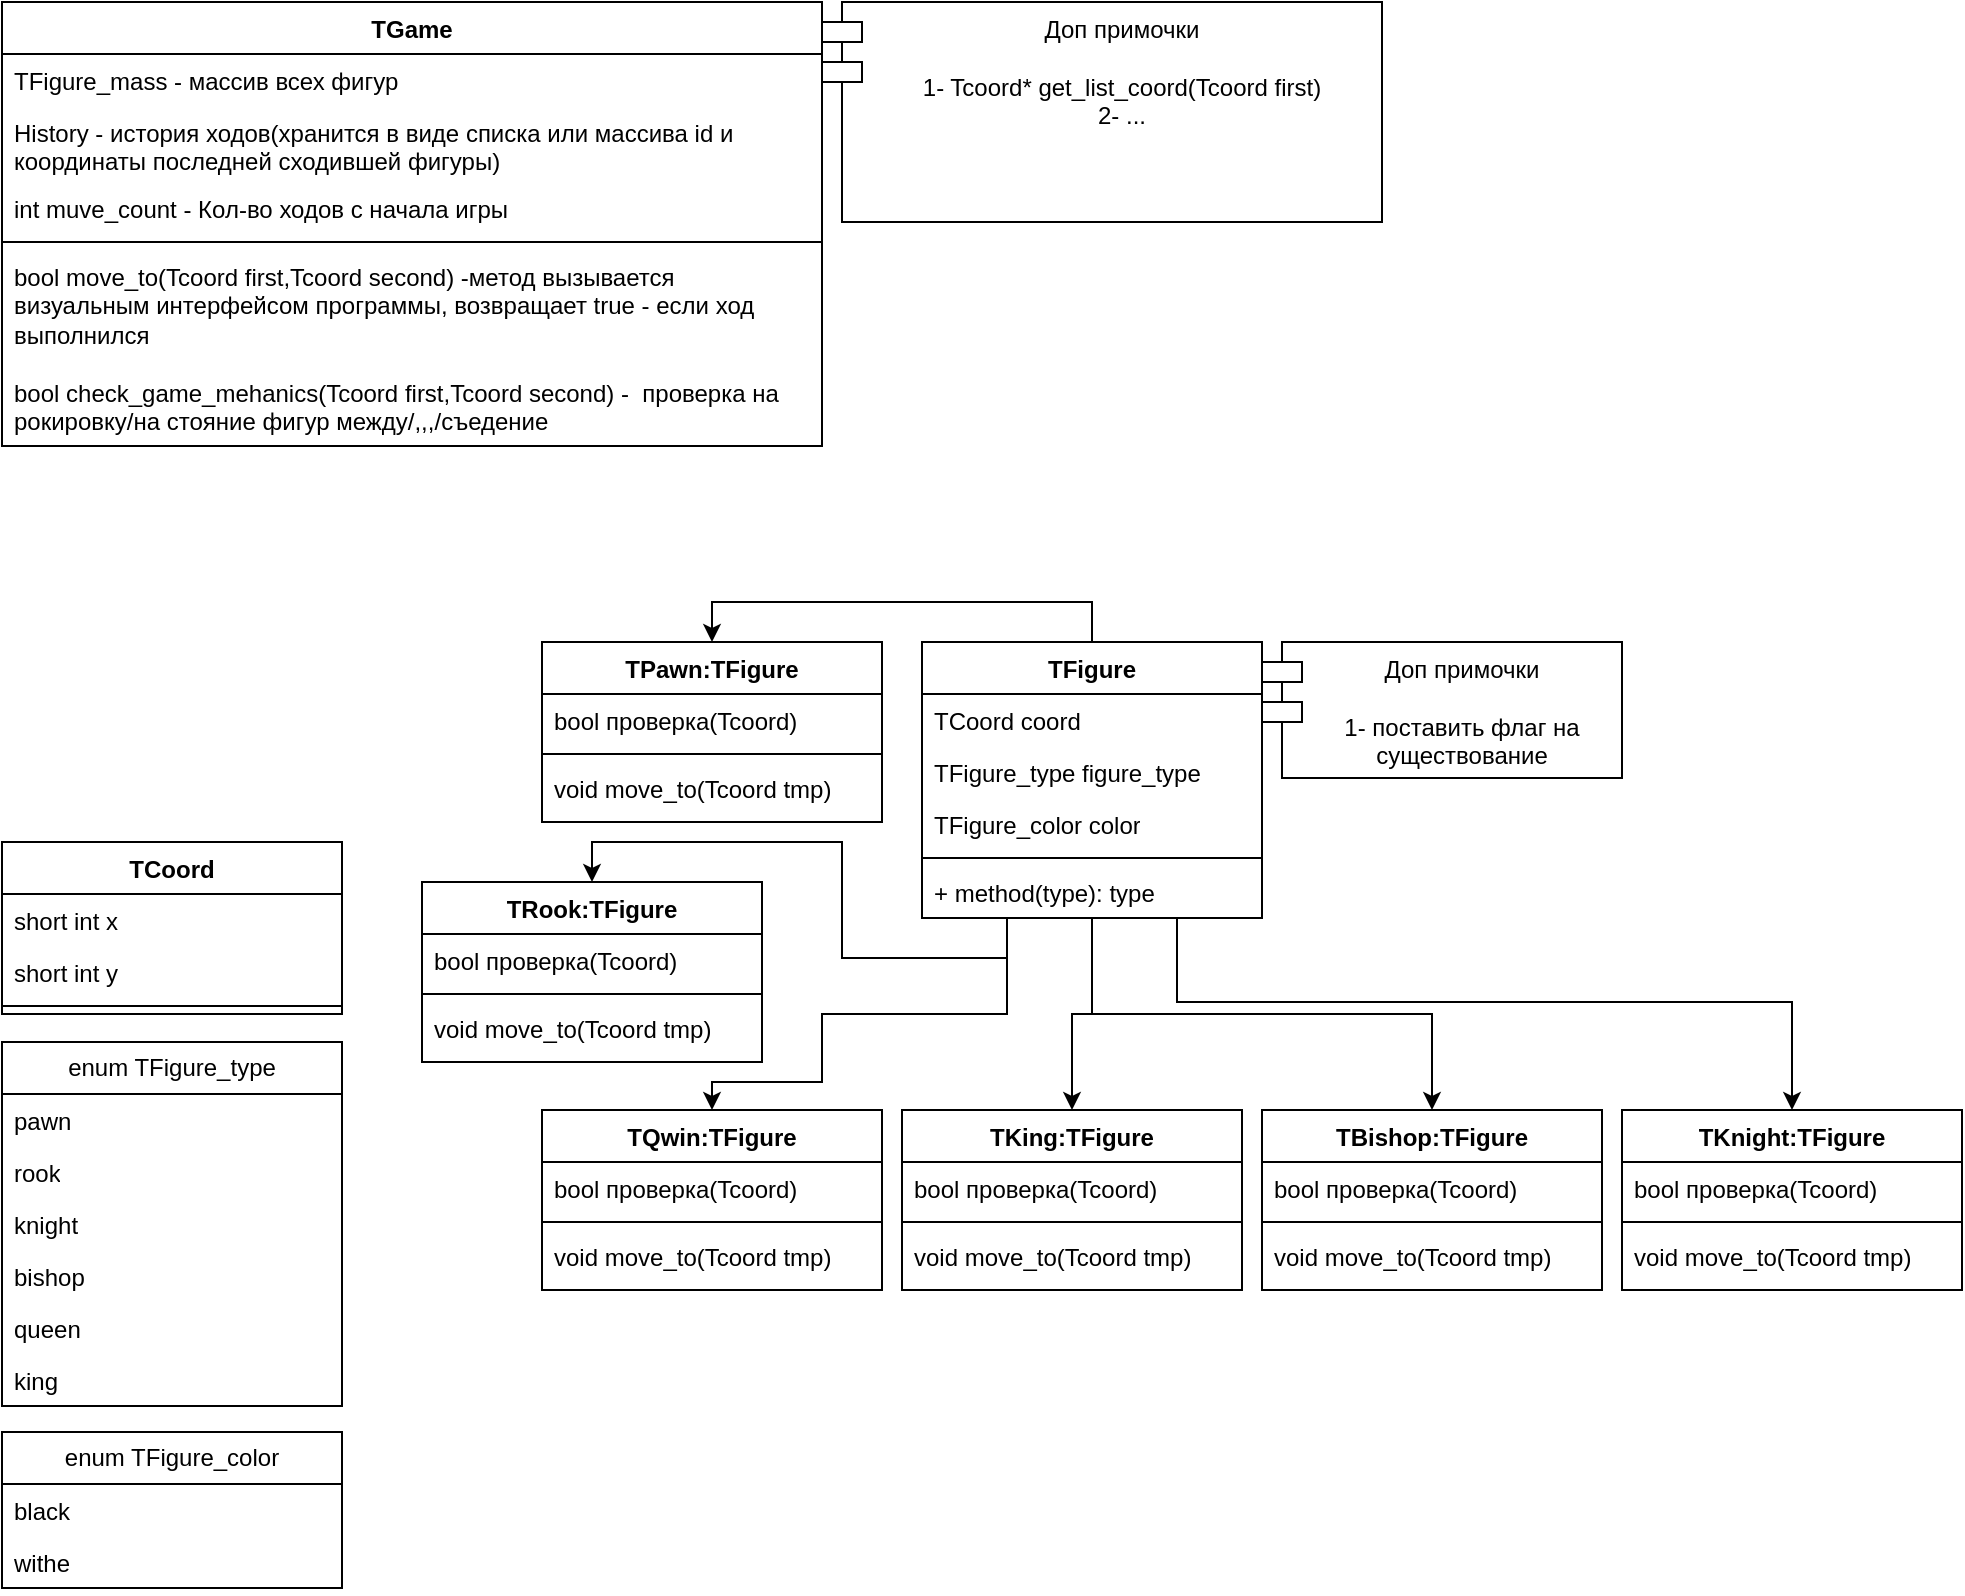 <mxfile version="21.2.7" type="device">
  <diagram id="C5RBs43oDa-KdzZeNtuy" name="Page-1">
    <mxGraphModel dx="1221" dy="769" grid="1" gridSize="10" guides="1" tooltips="1" connect="1" arrows="1" fold="1" page="1" pageScale="1" pageWidth="827" pageHeight="1169" math="0" shadow="0">
      <root>
        <mxCell id="WIyWlLk6GJQsqaUBKTNV-0" />
        <mxCell id="WIyWlLk6GJQsqaUBKTNV-1" parent="WIyWlLk6GJQsqaUBKTNV-0" />
        <mxCell id="NN5oLhqqOg3js0FH4hiB-0" value="TGame" style="swimlane;fontStyle=1;align=center;verticalAlign=top;childLayout=stackLayout;horizontal=1;startSize=26;horizontalStack=0;resizeParent=1;resizeParentMax=0;resizeLast=0;collapsible=1;marginBottom=0;whiteSpace=wrap;html=1;" parent="WIyWlLk6GJQsqaUBKTNV-1" vertex="1">
          <mxGeometry x="10" y="70" width="410" height="222" as="geometry" />
        </mxCell>
        <mxCell id="NN5oLhqqOg3js0FH4hiB-1" value="TFigure_mass - массив всех фигур" style="text;strokeColor=none;fillColor=none;align=left;verticalAlign=top;spacingLeft=4;spacingRight=4;overflow=hidden;rotatable=0;points=[[0,0.5],[1,0.5]];portConstraint=eastwest;whiteSpace=wrap;html=1;" parent="NN5oLhqqOg3js0FH4hiB-0" vertex="1">
          <mxGeometry y="26" width="410" height="26" as="geometry" />
        </mxCell>
        <mxCell id="NN5oLhqqOg3js0FH4hiB-43" value="History - история ходов(хранится в виде списка или массива id и координаты последней сходившей фигуры)" style="text;strokeColor=none;fillColor=none;align=left;verticalAlign=top;spacingLeft=4;spacingRight=4;overflow=hidden;rotatable=0;points=[[0,0.5],[1,0.5]];portConstraint=eastwest;whiteSpace=wrap;html=1;" parent="NN5oLhqqOg3js0FH4hiB-0" vertex="1">
          <mxGeometry y="52" width="410" height="38" as="geometry" />
        </mxCell>
        <mxCell id="NN5oLhqqOg3js0FH4hiB-44" value="int muve_count - Кол-во ходов с начала игры" style="text;strokeColor=none;fillColor=none;align=left;verticalAlign=top;spacingLeft=4;spacingRight=4;overflow=hidden;rotatable=0;points=[[0,0.5],[1,0.5]];portConstraint=eastwest;whiteSpace=wrap;html=1;" parent="NN5oLhqqOg3js0FH4hiB-0" vertex="1">
          <mxGeometry y="90" width="410" height="26" as="geometry" />
        </mxCell>
        <mxCell id="NN5oLhqqOg3js0FH4hiB-2" value="" style="line;strokeWidth=1;fillColor=none;align=left;verticalAlign=middle;spacingTop=-1;spacingLeft=3;spacingRight=3;rotatable=0;labelPosition=right;points=[];portConstraint=eastwest;strokeColor=inherit;" parent="NN5oLhqqOg3js0FH4hiB-0" vertex="1">
          <mxGeometry y="116" width="410" height="8" as="geometry" />
        </mxCell>
        <mxCell id="NN5oLhqqOg3js0FH4hiB-3" value="bool move_to(Tcoord first,Tcoord second) -метод вызывается визуальным интерфейсом программы, возвращает true - если ход выполнился" style="text;strokeColor=none;fillColor=none;align=left;verticalAlign=top;spacingLeft=4;spacingRight=4;overflow=hidden;rotatable=0;points=[[0,0.5],[1,0.5]];portConstraint=eastwest;whiteSpace=wrap;html=1;" parent="NN5oLhqqOg3js0FH4hiB-0" vertex="1">
          <mxGeometry y="124" width="410" height="58" as="geometry" />
        </mxCell>
        <mxCell id="NN5oLhqqOg3js0FH4hiB-46" value="bool check_game_mehanics(Tcoord first,Tcoord second) -&amp;nbsp; проверка на рокировку/на стояние фигур между/,,,/съедение" style="text;strokeColor=none;fillColor=none;align=left;verticalAlign=top;spacingLeft=4;spacingRight=4;overflow=hidden;rotatable=0;points=[[0,0.5],[1,0.5]];portConstraint=eastwest;whiteSpace=wrap;html=1;" parent="NN5oLhqqOg3js0FH4hiB-0" vertex="1">
          <mxGeometry y="182" width="410" height="40" as="geometry" />
        </mxCell>
        <mxCell id="NN5oLhqqOg3js0FH4hiB-12" style="edgeStyle=orthogonalEdgeStyle;rounded=0;orthogonalLoop=1;jettySize=auto;html=1;exitX=0.5;exitY=0;exitDx=0;exitDy=0;entryX=0.5;entryY=0;entryDx=0;entryDy=0;" parent="WIyWlLk6GJQsqaUBKTNV-1" source="NN5oLhqqOg3js0FH4hiB-4" target="NN5oLhqqOg3js0FH4hiB-8" edge="1">
          <mxGeometry relative="1" as="geometry" />
        </mxCell>
        <mxCell id="aWnwcgQ7jEvLy5NgjY21-14" style="edgeStyle=orthogonalEdgeStyle;rounded=0;orthogonalLoop=1;jettySize=auto;html=1;exitX=0.25;exitY=1;exitDx=0;exitDy=0;entryX=0.5;entryY=0;entryDx=0;entryDy=0;" parent="WIyWlLk6GJQsqaUBKTNV-1" source="NN5oLhqqOg3js0FH4hiB-4" target="aWnwcgQ7jEvLy5NgjY21-9" edge="1">
          <mxGeometry relative="1" as="geometry" />
        </mxCell>
        <mxCell id="aWnwcgQ7jEvLy5NgjY21-15" style="edgeStyle=orthogonalEdgeStyle;rounded=0;orthogonalLoop=1;jettySize=auto;html=1;exitX=0.25;exitY=1;exitDx=0;exitDy=0;entryX=0.5;entryY=0;entryDx=0;entryDy=0;" parent="WIyWlLk6GJQsqaUBKTNV-1" source="NN5oLhqqOg3js0FH4hiB-4" target="NN5oLhqqOg3js0FH4hiB-57" edge="1">
          <mxGeometry relative="1" as="geometry">
            <Array as="points">
              <mxPoint x="513" y="576" />
              <mxPoint x="420" y="576" />
              <mxPoint x="420" y="610" />
              <mxPoint x="365" y="610" />
            </Array>
          </mxGeometry>
        </mxCell>
        <mxCell id="aWnwcgQ7jEvLy5NgjY21-16" style="edgeStyle=orthogonalEdgeStyle;rounded=0;orthogonalLoop=1;jettySize=auto;html=1;exitX=0.5;exitY=1;exitDx=0;exitDy=0;entryX=0.5;entryY=0;entryDx=0;entryDy=0;" parent="WIyWlLk6GJQsqaUBKTNV-1" source="NN5oLhqqOg3js0FH4hiB-4" target="NN5oLhqqOg3js0FH4hiB-53" edge="1">
          <mxGeometry relative="1" as="geometry" />
        </mxCell>
        <mxCell id="aWnwcgQ7jEvLy5NgjY21-17" style="edgeStyle=orthogonalEdgeStyle;rounded=0;orthogonalLoop=1;jettySize=auto;html=1;exitX=0.75;exitY=1;exitDx=0;exitDy=0;" parent="WIyWlLk6GJQsqaUBKTNV-1" source="NN5oLhqqOg3js0FH4hiB-4" target="aWnwcgQ7jEvLy5NgjY21-5" edge="1">
          <mxGeometry relative="1" as="geometry">
            <Array as="points">
              <mxPoint x="598" y="570" />
              <mxPoint x="905" y="570" />
            </Array>
          </mxGeometry>
        </mxCell>
        <mxCell id="aWnwcgQ7jEvLy5NgjY21-18" style="edgeStyle=orthogonalEdgeStyle;rounded=0;orthogonalLoop=1;jettySize=auto;html=1;exitX=0.5;exitY=1;exitDx=0;exitDy=0;" parent="WIyWlLk6GJQsqaUBKTNV-1" source="NN5oLhqqOg3js0FH4hiB-4" target="aWnwcgQ7jEvLy5NgjY21-1" edge="1">
          <mxGeometry relative="1" as="geometry" />
        </mxCell>
        <mxCell id="NN5oLhqqOg3js0FH4hiB-4" value="TFigure" style="swimlane;fontStyle=1;align=center;verticalAlign=top;childLayout=stackLayout;horizontal=1;startSize=26;horizontalStack=0;resizeParent=1;resizeParentMax=0;resizeLast=0;collapsible=1;marginBottom=0;whiteSpace=wrap;html=1;" parent="WIyWlLk6GJQsqaUBKTNV-1" vertex="1">
          <mxGeometry x="470" y="390" width="170" height="138" as="geometry" />
        </mxCell>
        <mxCell id="NN5oLhqqOg3js0FH4hiB-5" value="TCoord coord" style="text;strokeColor=none;fillColor=none;align=left;verticalAlign=top;spacingLeft=4;spacingRight=4;overflow=hidden;rotatable=0;points=[[0,0.5],[1,0.5]];portConstraint=eastwest;whiteSpace=wrap;html=1;" parent="NN5oLhqqOg3js0FH4hiB-4" vertex="1">
          <mxGeometry y="26" width="170" height="26" as="geometry" />
        </mxCell>
        <mxCell id="NN5oLhqqOg3js0FH4hiB-28" value="TFigure_type figure_type" style="text;strokeColor=none;fillColor=none;align=left;verticalAlign=top;spacingLeft=4;spacingRight=4;overflow=hidden;rotatable=0;points=[[0,0.5],[1,0.5]];portConstraint=eastwest;whiteSpace=wrap;html=1;" parent="NN5oLhqqOg3js0FH4hiB-4" vertex="1">
          <mxGeometry y="52" width="170" height="26" as="geometry" />
        </mxCell>
        <mxCell id="NN5oLhqqOg3js0FH4hiB-33" value="TFigure_color color" style="text;strokeColor=none;fillColor=none;align=left;verticalAlign=top;spacingLeft=4;spacingRight=4;overflow=hidden;rotatable=0;points=[[0,0.5],[1,0.5]];portConstraint=eastwest;whiteSpace=wrap;html=1;" parent="NN5oLhqqOg3js0FH4hiB-4" vertex="1">
          <mxGeometry y="78" width="170" height="26" as="geometry" />
        </mxCell>
        <mxCell id="NN5oLhqqOg3js0FH4hiB-6" value="" style="line;strokeWidth=1;fillColor=none;align=left;verticalAlign=middle;spacingTop=-1;spacingLeft=3;spacingRight=3;rotatable=0;labelPosition=right;points=[];portConstraint=eastwest;strokeColor=inherit;" parent="NN5oLhqqOg3js0FH4hiB-4" vertex="1">
          <mxGeometry y="104" width="170" height="8" as="geometry" />
        </mxCell>
        <mxCell id="NN5oLhqqOg3js0FH4hiB-7" value="+ method(type): type" style="text;strokeColor=none;fillColor=none;align=left;verticalAlign=top;spacingLeft=4;spacingRight=4;overflow=hidden;rotatable=0;points=[[0,0.5],[1,0.5]];portConstraint=eastwest;whiteSpace=wrap;html=1;" parent="NN5oLhqqOg3js0FH4hiB-4" vertex="1">
          <mxGeometry y="112" width="170" height="26" as="geometry" />
        </mxCell>
        <mxCell id="NN5oLhqqOg3js0FH4hiB-8" value="TPawn:TFigure" style="swimlane;fontStyle=1;align=center;verticalAlign=top;childLayout=stackLayout;horizontal=1;startSize=26;horizontalStack=0;resizeParent=1;resizeParentMax=0;resizeLast=0;collapsible=1;marginBottom=0;whiteSpace=wrap;html=1;" parent="WIyWlLk6GJQsqaUBKTNV-1" vertex="1">
          <mxGeometry x="280" y="390" width="170" height="90" as="geometry" />
        </mxCell>
        <mxCell id="NN5oLhqqOg3js0FH4hiB-9" value="bool проверка(Tcoord)" style="text;strokeColor=none;fillColor=none;align=left;verticalAlign=top;spacingLeft=4;spacingRight=4;overflow=hidden;rotatable=0;points=[[0,0.5],[1,0.5]];portConstraint=eastwest;whiteSpace=wrap;html=1;" parent="NN5oLhqqOg3js0FH4hiB-8" vertex="1">
          <mxGeometry y="26" width="170" height="26" as="geometry" />
        </mxCell>
        <mxCell id="NN5oLhqqOg3js0FH4hiB-10" value="" style="line;strokeWidth=1;fillColor=none;align=left;verticalAlign=middle;spacingTop=-1;spacingLeft=3;spacingRight=3;rotatable=0;labelPosition=right;points=[];portConstraint=eastwest;strokeColor=inherit;" parent="NN5oLhqqOg3js0FH4hiB-8" vertex="1">
          <mxGeometry y="52" width="170" height="8" as="geometry" />
        </mxCell>
        <mxCell id="NN5oLhqqOg3js0FH4hiB-11" value="void move_to(Tcoord tmp)" style="text;strokeColor=none;fillColor=none;align=left;verticalAlign=top;spacingLeft=4;spacingRight=4;overflow=hidden;rotatable=0;points=[[0,0.5],[1,0.5]];portConstraint=eastwest;whiteSpace=wrap;html=1;" parent="NN5oLhqqOg3js0FH4hiB-8" vertex="1">
          <mxGeometry y="60" width="170" height="30" as="geometry" />
        </mxCell>
        <mxCell id="NN5oLhqqOg3js0FH4hiB-13" value="TCoord" style="swimlane;fontStyle=1;align=center;verticalAlign=top;childLayout=stackLayout;horizontal=1;startSize=26;horizontalStack=0;resizeParent=1;resizeParentMax=0;resizeLast=0;collapsible=1;marginBottom=0;whiteSpace=wrap;html=1;" parent="WIyWlLk6GJQsqaUBKTNV-1" vertex="1">
          <mxGeometry x="10" y="490" width="170" height="86" as="geometry" />
        </mxCell>
        <mxCell id="NN5oLhqqOg3js0FH4hiB-14" value="short int x" style="text;strokeColor=none;fillColor=none;align=left;verticalAlign=top;spacingLeft=4;spacingRight=4;overflow=hidden;rotatable=0;points=[[0,0.5],[1,0.5]];portConstraint=eastwest;whiteSpace=wrap;html=1;" parent="NN5oLhqqOg3js0FH4hiB-13" vertex="1">
          <mxGeometry y="26" width="170" height="26" as="geometry" />
        </mxCell>
        <mxCell id="NN5oLhqqOg3js0FH4hiB-17" value="short int y" style="text;strokeColor=none;fillColor=none;align=left;verticalAlign=top;spacingLeft=4;spacingRight=4;overflow=hidden;rotatable=0;points=[[0,0.5],[1,0.5]];portConstraint=eastwest;whiteSpace=wrap;html=1;" parent="NN5oLhqqOg3js0FH4hiB-13" vertex="1">
          <mxGeometry y="52" width="170" height="26" as="geometry" />
        </mxCell>
        <mxCell id="NN5oLhqqOg3js0FH4hiB-15" value="" style="line;strokeWidth=1;fillColor=none;align=left;verticalAlign=middle;spacingTop=-1;spacingLeft=3;spacingRight=3;rotatable=0;labelPosition=right;points=[];portConstraint=eastwest;strokeColor=inherit;" parent="NN5oLhqqOg3js0FH4hiB-13" vertex="1">
          <mxGeometry y="78" width="170" height="8" as="geometry" />
        </mxCell>
        <mxCell id="NN5oLhqqOg3js0FH4hiB-21" value="enum TFigure_type" style="swimlane;fontStyle=0;childLayout=stackLayout;horizontal=1;startSize=26;fillColor=none;horizontalStack=0;resizeParent=1;resizeParentMax=0;resizeLast=0;collapsible=1;marginBottom=0;whiteSpace=wrap;html=1;" parent="WIyWlLk6GJQsqaUBKTNV-1" vertex="1">
          <mxGeometry x="10" y="590" width="170" height="182" as="geometry" />
        </mxCell>
        <mxCell id="NN5oLhqqOg3js0FH4hiB-22" value="pawn" style="text;strokeColor=none;fillColor=none;align=left;verticalAlign=top;spacingLeft=4;spacingRight=4;overflow=hidden;rotatable=0;points=[[0,0.5],[1,0.5]];portConstraint=eastwest;whiteSpace=wrap;html=1;" parent="NN5oLhqqOg3js0FH4hiB-21" vertex="1">
          <mxGeometry y="26" width="170" height="26" as="geometry" />
        </mxCell>
        <mxCell id="NN5oLhqqOg3js0FH4hiB-23" value="rook" style="text;strokeColor=none;fillColor=none;align=left;verticalAlign=top;spacingLeft=4;spacingRight=4;overflow=hidden;rotatable=0;points=[[0,0.5],[1,0.5]];portConstraint=eastwest;whiteSpace=wrap;html=1;" parent="NN5oLhqqOg3js0FH4hiB-21" vertex="1">
          <mxGeometry y="52" width="170" height="26" as="geometry" />
        </mxCell>
        <mxCell id="NN5oLhqqOg3js0FH4hiB-24" value="knight" style="text;strokeColor=none;fillColor=none;align=left;verticalAlign=top;spacingLeft=4;spacingRight=4;overflow=hidden;rotatable=0;points=[[0,0.5],[1,0.5]];portConstraint=eastwest;whiteSpace=wrap;html=1;" parent="NN5oLhqqOg3js0FH4hiB-21" vertex="1">
          <mxGeometry y="78" width="170" height="26" as="geometry" />
        </mxCell>
        <mxCell id="NN5oLhqqOg3js0FH4hiB-25" value="bishop" style="text;strokeColor=none;fillColor=none;align=left;verticalAlign=top;spacingLeft=4;spacingRight=4;overflow=hidden;rotatable=0;points=[[0,0.5],[1,0.5]];portConstraint=eastwest;whiteSpace=wrap;html=1;" parent="NN5oLhqqOg3js0FH4hiB-21" vertex="1">
          <mxGeometry y="104" width="170" height="26" as="geometry" />
        </mxCell>
        <mxCell id="NN5oLhqqOg3js0FH4hiB-26" value="queen" style="text;strokeColor=none;fillColor=none;align=left;verticalAlign=top;spacingLeft=4;spacingRight=4;overflow=hidden;rotatable=0;points=[[0,0.5],[1,0.5]];portConstraint=eastwest;whiteSpace=wrap;html=1;" parent="NN5oLhqqOg3js0FH4hiB-21" vertex="1">
          <mxGeometry y="130" width="170" height="26" as="geometry" />
        </mxCell>
        <mxCell id="NN5oLhqqOg3js0FH4hiB-27" value="king" style="text;strokeColor=none;fillColor=none;align=left;verticalAlign=top;spacingLeft=4;spacingRight=4;overflow=hidden;rotatable=0;points=[[0,0.5],[1,0.5]];portConstraint=eastwest;whiteSpace=wrap;html=1;" parent="NN5oLhqqOg3js0FH4hiB-21" vertex="1">
          <mxGeometry y="156" width="170" height="26" as="geometry" />
        </mxCell>
        <mxCell id="NN5oLhqqOg3js0FH4hiB-29" value="enum TFigure_color" style="swimlane;fontStyle=0;childLayout=stackLayout;horizontal=1;startSize=26;fillColor=none;horizontalStack=0;resizeParent=1;resizeParentMax=0;resizeLast=0;collapsible=1;marginBottom=0;whiteSpace=wrap;html=1;" parent="WIyWlLk6GJQsqaUBKTNV-1" vertex="1">
          <mxGeometry x="10" y="785" width="170" height="78" as="geometry" />
        </mxCell>
        <mxCell id="NN5oLhqqOg3js0FH4hiB-30" value="black" style="text;strokeColor=none;fillColor=none;align=left;verticalAlign=top;spacingLeft=4;spacingRight=4;overflow=hidden;rotatable=0;points=[[0,0.5],[1,0.5]];portConstraint=eastwest;whiteSpace=wrap;html=1;" parent="NN5oLhqqOg3js0FH4hiB-29" vertex="1">
          <mxGeometry y="26" width="170" height="26" as="geometry" />
        </mxCell>
        <mxCell id="NN5oLhqqOg3js0FH4hiB-31" value="withe" style="text;strokeColor=none;fillColor=none;align=left;verticalAlign=top;spacingLeft=4;spacingRight=4;overflow=hidden;rotatable=0;points=[[0,0.5],[1,0.5]];portConstraint=eastwest;whiteSpace=wrap;html=1;" parent="NN5oLhqqOg3js0FH4hiB-29" vertex="1">
          <mxGeometry y="52" width="170" height="26" as="geometry" />
        </mxCell>
        <mxCell id="NN5oLhqqOg3js0FH4hiB-49" value="Доп примочки&lt;br&gt;&lt;br&gt;&lt;div&gt;1- Tcoord* get_list_coord(Tcoord first)&lt;/div&gt;&lt;div&gt;2- ...&lt;br&gt;&lt;/div&gt;" style="shape=module;align=left;spacingLeft=20;align=center;verticalAlign=top;whiteSpace=wrap;html=1;" parent="WIyWlLk6GJQsqaUBKTNV-1" vertex="1">
          <mxGeometry x="420" y="70" width="280" height="110" as="geometry" />
        </mxCell>
        <mxCell id="NN5oLhqqOg3js0FH4hiB-52" value="Доп примочки&lt;br&gt;&lt;br&gt;&lt;div&gt;1- поставить флаг на существование&lt;br&gt;&lt;/div&gt;" style="shape=module;align=left;spacingLeft=20;align=center;verticalAlign=top;whiteSpace=wrap;html=1;" parent="WIyWlLk6GJQsqaUBKTNV-1" vertex="1">
          <mxGeometry x="640" y="390" width="180" height="68" as="geometry" />
        </mxCell>
        <mxCell id="NN5oLhqqOg3js0FH4hiB-53" value="TKing:TFigure" style="swimlane;fontStyle=1;align=center;verticalAlign=top;childLayout=stackLayout;horizontal=1;startSize=26;horizontalStack=0;resizeParent=1;resizeParentMax=0;resizeLast=0;collapsible=1;marginBottom=0;whiteSpace=wrap;html=1;" parent="WIyWlLk6GJQsqaUBKTNV-1" vertex="1">
          <mxGeometry x="460" y="624" width="170" height="90" as="geometry" />
        </mxCell>
        <mxCell id="NN5oLhqqOg3js0FH4hiB-54" value="bool проверка(Tcoord)" style="text;strokeColor=none;fillColor=none;align=left;verticalAlign=top;spacingLeft=4;spacingRight=4;overflow=hidden;rotatable=0;points=[[0,0.5],[1,0.5]];portConstraint=eastwest;whiteSpace=wrap;html=1;" parent="NN5oLhqqOg3js0FH4hiB-53" vertex="1">
          <mxGeometry y="26" width="170" height="26" as="geometry" />
        </mxCell>
        <mxCell id="NN5oLhqqOg3js0FH4hiB-55" value="" style="line;strokeWidth=1;fillColor=none;align=left;verticalAlign=middle;spacingTop=-1;spacingLeft=3;spacingRight=3;rotatable=0;labelPosition=right;points=[];portConstraint=eastwest;strokeColor=inherit;" parent="NN5oLhqqOg3js0FH4hiB-53" vertex="1">
          <mxGeometry y="52" width="170" height="8" as="geometry" />
        </mxCell>
        <mxCell id="NN5oLhqqOg3js0FH4hiB-56" value="void move_to(Tcoord tmp)" style="text;strokeColor=none;fillColor=none;align=left;verticalAlign=top;spacingLeft=4;spacingRight=4;overflow=hidden;rotatable=0;points=[[0,0.5],[1,0.5]];portConstraint=eastwest;whiteSpace=wrap;html=1;" parent="NN5oLhqqOg3js0FH4hiB-53" vertex="1">
          <mxGeometry y="60" width="170" height="30" as="geometry" />
        </mxCell>
        <mxCell id="NN5oLhqqOg3js0FH4hiB-57" value="TQwin:TFigure" style="swimlane;fontStyle=1;align=center;verticalAlign=top;childLayout=stackLayout;horizontal=1;startSize=26;horizontalStack=0;resizeParent=1;resizeParentMax=0;resizeLast=0;collapsible=1;marginBottom=0;whiteSpace=wrap;html=1;" parent="WIyWlLk6GJQsqaUBKTNV-1" vertex="1">
          <mxGeometry x="280" y="624" width="170" height="90" as="geometry" />
        </mxCell>
        <mxCell id="NN5oLhqqOg3js0FH4hiB-58" value="bool проверка(Tcoord)" style="text;strokeColor=none;fillColor=none;align=left;verticalAlign=top;spacingLeft=4;spacingRight=4;overflow=hidden;rotatable=0;points=[[0,0.5],[1,0.5]];portConstraint=eastwest;whiteSpace=wrap;html=1;" parent="NN5oLhqqOg3js0FH4hiB-57" vertex="1">
          <mxGeometry y="26" width="170" height="26" as="geometry" />
        </mxCell>
        <mxCell id="NN5oLhqqOg3js0FH4hiB-59" value="" style="line;strokeWidth=1;fillColor=none;align=left;verticalAlign=middle;spacingTop=-1;spacingLeft=3;spacingRight=3;rotatable=0;labelPosition=right;points=[];portConstraint=eastwest;strokeColor=inherit;" parent="NN5oLhqqOg3js0FH4hiB-57" vertex="1">
          <mxGeometry y="52" width="170" height="8" as="geometry" />
        </mxCell>
        <mxCell id="NN5oLhqqOg3js0FH4hiB-60" value="void move_to(Tcoord tmp)" style="text;strokeColor=none;fillColor=none;align=left;verticalAlign=top;spacingLeft=4;spacingRight=4;overflow=hidden;rotatable=0;points=[[0,0.5],[1,0.5]];portConstraint=eastwest;whiteSpace=wrap;html=1;" parent="NN5oLhqqOg3js0FH4hiB-57" vertex="1">
          <mxGeometry y="60" width="170" height="30" as="geometry" />
        </mxCell>
        <mxCell id="aWnwcgQ7jEvLy5NgjY21-1" value="TBishop:TFigure" style="swimlane;fontStyle=1;align=center;verticalAlign=top;childLayout=stackLayout;horizontal=1;startSize=26;horizontalStack=0;resizeParent=1;resizeParentMax=0;resizeLast=0;collapsible=1;marginBottom=0;whiteSpace=wrap;html=1;" parent="WIyWlLk6GJQsqaUBKTNV-1" vertex="1">
          <mxGeometry x="640" y="624" width="170" height="90" as="geometry" />
        </mxCell>
        <mxCell id="aWnwcgQ7jEvLy5NgjY21-2" value="bool проверка(Tcoord)" style="text;strokeColor=none;fillColor=none;align=left;verticalAlign=top;spacingLeft=4;spacingRight=4;overflow=hidden;rotatable=0;points=[[0,0.5],[1,0.5]];portConstraint=eastwest;whiteSpace=wrap;html=1;" parent="aWnwcgQ7jEvLy5NgjY21-1" vertex="1">
          <mxGeometry y="26" width="170" height="26" as="geometry" />
        </mxCell>
        <mxCell id="aWnwcgQ7jEvLy5NgjY21-3" value="" style="line;strokeWidth=1;fillColor=none;align=left;verticalAlign=middle;spacingTop=-1;spacingLeft=3;spacingRight=3;rotatable=0;labelPosition=right;points=[];portConstraint=eastwest;strokeColor=inherit;" parent="aWnwcgQ7jEvLy5NgjY21-1" vertex="1">
          <mxGeometry y="52" width="170" height="8" as="geometry" />
        </mxCell>
        <mxCell id="aWnwcgQ7jEvLy5NgjY21-4" value="void move_to(Tcoord tmp)" style="text;strokeColor=none;fillColor=none;align=left;verticalAlign=top;spacingLeft=4;spacingRight=4;overflow=hidden;rotatable=0;points=[[0,0.5],[1,0.5]];portConstraint=eastwest;whiteSpace=wrap;html=1;" parent="aWnwcgQ7jEvLy5NgjY21-1" vertex="1">
          <mxGeometry y="60" width="170" height="30" as="geometry" />
        </mxCell>
        <mxCell id="aWnwcgQ7jEvLy5NgjY21-5" value="TKnight:TFigure" style="swimlane;fontStyle=1;align=center;verticalAlign=top;childLayout=stackLayout;horizontal=1;startSize=26;horizontalStack=0;resizeParent=1;resizeParentMax=0;resizeLast=0;collapsible=1;marginBottom=0;whiteSpace=wrap;html=1;" parent="WIyWlLk6GJQsqaUBKTNV-1" vertex="1">
          <mxGeometry x="820" y="624" width="170" height="90" as="geometry" />
        </mxCell>
        <mxCell id="aWnwcgQ7jEvLy5NgjY21-6" value="bool проверка(Tcoord)" style="text;strokeColor=none;fillColor=none;align=left;verticalAlign=top;spacingLeft=4;spacingRight=4;overflow=hidden;rotatable=0;points=[[0,0.5],[1,0.5]];portConstraint=eastwest;whiteSpace=wrap;html=1;" parent="aWnwcgQ7jEvLy5NgjY21-5" vertex="1">
          <mxGeometry y="26" width="170" height="26" as="geometry" />
        </mxCell>
        <mxCell id="aWnwcgQ7jEvLy5NgjY21-7" value="" style="line;strokeWidth=1;fillColor=none;align=left;verticalAlign=middle;spacingTop=-1;spacingLeft=3;spacingRight=3;rotatable=0;labelPosition=right;points=[];portConstraint=eastwest;strokeColor=inherit;" parent="aWnwcgQ7jEvLy5NgjY21-5" vertex="1">
          <mxGeometry y="52" width="170" height="8" as="geometry" />
        </mxCell>
        <mxCell id="aWnwcgQ7jEvLy5NgjY21-8" value="void move_to(Tcoord tmp)" style="text;strokeColor=none;fillColor=none;align=left;verticalAlign=top;spacingLeft=4;spacingRight=4;overflow=hidden;rotatable=0;points=[[0,0.5],[1,0.5]];portConstraint=eastwest;whiteSpace=wrap;html=1;" parent="aWnwcgQ7jEvLy5NgjY21-5" vertex="1">
          <mxGeometry y="60" width="170" height="30" as="geometry" />
        </mxCell>
        <mxCell id="aWnwcgQ7jEvLy5NgjY21-9" value="TRook:TFigure" style="swimlane;fontStyle=1;align=center;verticalAlign=top;childLayout=stackLayout;horizontal=1;startSize=26;horizontalStack=0;resizeParent=1;resizeParentMax=0;resizeLast=0;collapsible=1;marginBottom=0;whiteSpace=wrap;html=1;" parent="WIyWlLk6GJQsqaUBKTNV-1" vertex="1">
          <mxGeometry x="220" y="510" width="170" height="90" as="geometry" />
        </mxCell>
        <mxCell id="aWnwcgQ7jEvLy5NgjY21-10" value="bool проверка(Tcoord)" style="text;strokeColor=none;fillColor=none;align=left;verticalAlign=top;spacingLeft=4;spacingRight=4;overflow=hidden;rotatable=0;points=[[0,0.5],[1,0.5]];portConstraint=eastwest;whiteSpace=wrap;html=1;" parent="aWnwcgQ7jEvLy5NgjY21-9" vertex="1">
          <mxGeometry y="26" width="170" height="26" as="geometry" />
        </mxCell>
        <mxCell id="aWnwcgQ7jEvLy5NgjY21-11" value="" style="line;strokeWidth=1;fillColor=none;align=left;verticalAlign=middle;spacingTop=-1;spacingLeft=3;spacingRight=3;rotatable=0;labelPosition=right;points=[];portConstraint=eastwest;strokeColor=inherit;" parent="aWnwcgQ7jEvLy5NgjY21-9" vertex="1">
          <mxGeometry y="52" width="170" height="8" as="geometry" />
        </mxCell>
        <mxCell id="aWnwcgQ7jEvLy5NgjY21-12" value="void move_to(Tcoord tmp)" style="text;strokeColor=none;fillColor=none;align=left;verticalAlign=top;spacingLeft=4;spacingRight=4;overflow=hidden;rotatable=0;points=[[0,0.5],[1,0.5]];portConstraint=eastwest;whiteSpace=wrap;html=1;" parent="aWnwcgQ7jEvLy5NgjY21-9" vertex="1">
          <mxGeometry y="60" width="170" height="30" as="geometry" />
        </mxCell>
      </root>
    </mxGraphModel>
  </diagram>
</mxfile>
